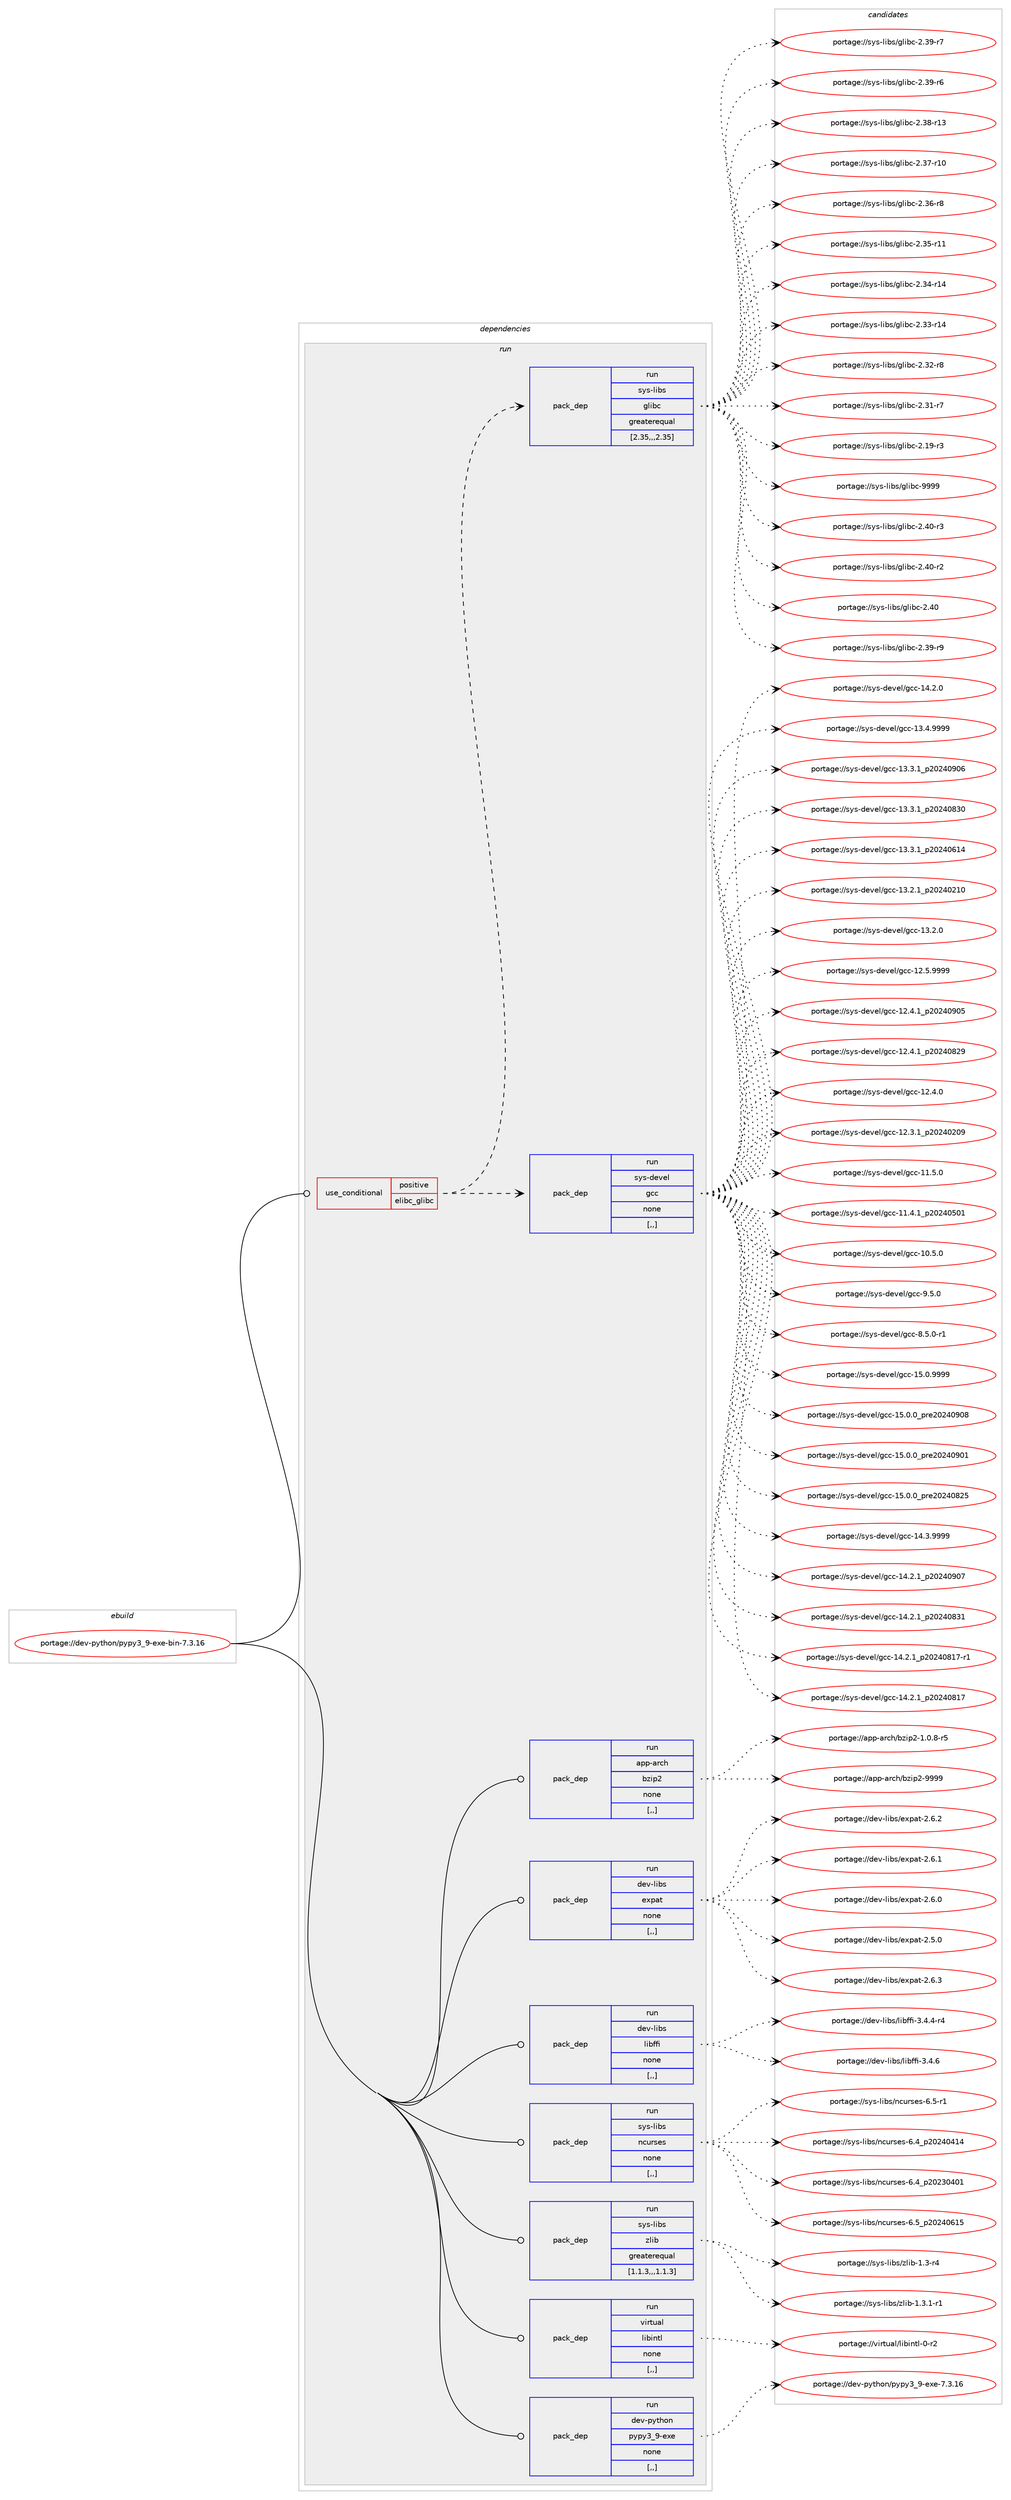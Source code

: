 digraph prolog {

# *************
# Graph options
# *************

newrank=true;
concentrate=true;
compound=true;
graph [rankdir=LR,fontname=Helvetica,fontsize=10,ranksep=1.5];#, ranksep=2.5, nodesep=0.2];
edge  [arrowhead=vee];
node  [fontname=Helvetica,fontsize=10];

# **********
# The ebuild
# **********

subgraph cluster_leftcol {
color=gray;
label=<<i>ebuild</i>>;
id [label="portage://dev-python/pypy3_9-exe-bin-7.3.16", color=red, width=4, href="../dev-python/pypy3_9-exe-bin-7.3.16.svg"];
}

# ****************
# The dependencies
# ****************

subgraph cluster_midcol {
color=gray;
label=<<i>dependencies</i>>;
subgraph cluster_compile {
fillcolor="#eeeeee";
style=filled;
label=<<i>compile</i>>;
}
subgraph cluster_compileandrun {
fillcolor="#eeeeee";
style=filled;
label=<<i>compile and run</i>>;
}
subgraph cluster_run {
fillcolor="#eeeeee";
style=filled;
label=<<i>run</i>>;
subgraph cond168087 {
dependency653167 [label=<<TABLE BORDER="0" CELLBORDER="1" CELLSPACING="0" CELLPADDING="4"><TR><TD ROWSPAN="3" CELLPADDING="10">use_conditional</TD></TR><TR><TD>positive</TD></TR><TR><TD>elibc_glibc</TD></TR></TABLE>>, shape=none, color=red];
subgraph pack480228 {
dependency653168 [label=<<TABLE BORDER="0" CELLBORDER="1" CELLSPACING="0" CELLPADDING="4" WIDTH="220"><TR><TD ROWSPAN="6" CELLPADDING="30">pack_dep</TD></TR><TR><TD WIDTH="110">run</TD></TR><TR><TD>sys-devel</TD></TR><TR><TD>gcc</TD></TR><TR><TD>none</TD></TR><TR><TD>[,,]</TD></TR></TABLE>>, shape=none, color=blue];
}
dependency653167:e -> dependency653168:w [weight=20,style="dashed",arrowhead="vee"];
subgraph pack480229 {
dependency653169 [label=<<TABLE BORDER="0" CELLBORDER="1" CELLSPACING="0" CELLPADDING="4" WIDTH="220"><TR><TD ROWSPAN="6" CELLPADDING="30">pack_dep</TD></TR><TR><TD WIDTH="110">run</TD></TR><TR><TD>sys-libs</TD></TR><TR><TD>glibc</TD></TR><TR><TD>greaterequal</TD></TR><TR><TD>[2.35,,,2.35]</TD></TR></TABLE>>, shape=none, color=blue];
}
dependency653167:e -> dependency653169:w [weight=20,style="dashed",arrowhead="vee"];
}
id:e -> dependency653167:w [weight=20,style="solid",arrowhead="odot"];
subgraph pack480230 {
dependency653170 [label=<<TABLE BORDER="0" CELLBORDER="1" CELLSPACING="0" CELLPADDING="4" WIDTH="220"><TR><TD ROWSPAN="6" CELLPADDING="30">pack_dep</TD></TR><TR><TD WIDTH="110">run</TD></TR><TR><TD>app-arch</TD></TR><TR><TD>bzip2</TD></TR><TR><TD>none</TD></TR><TR><TD>[,,]</TD></TR></TABLE>>, shape=none, color=blue];
}
id:e -> dependency653170:w [weight=20,style="solid",arrowhead="odot"];
subgraph pack480231 {
dependency653171 [label=<<TABLE BORDER="0" CELLBORDER="1" CELLSPACING="0" CELLPADDING="4" WIDTH="220"><TR><TD ROWSPAN="6" CELLPADDING="30">pack_dep</TD></TR><TR><TD WIDTH="110">run</TD></TR><TR><TD>dev-libs</TD></TR><TR><TD>expat</TD></TR><TR><TD>none</TD></TR><TR><TD>[,,]</TD></TR></TABLE>>, shape=none, color=blue];
}
id:e -> dependency653171:w [weight=20,style="solid",arrowhead="odot"];
subgraph pack480232 {
dependency653172 [label=<<TABLE BORDER="0" CELLBORDER="1" CELLSPACING="0" CELLPADDING="4" WIDTH="220"><TR><TD ROWSPAN="6" CELLPADDING="30">pack_dep</TD></TR><TR><TD WIDTH="110">run</TD></TR><TR><TD>dev-libs</TD></TR><TR><TD>libffi</TD></TR><TR><TD>none</TD></TR><TR><TD>[,,]</TD></TR></TABLE>>, shape=none, color=blue];
}
id:e -> dependency653172:w [weight=20,style="solid",arrowhead="odot"];
subgraph pack480233 {
dependency653173 [label=<<TABLE BORDER="0" CELLBORDER="1" CELLSPACING="0" CELLPADDING="4" WIDTH="220"><TR><TD ROWSPAN="6" CELLPADDING="30">pack_dep</TD></TR><TR><TD WIDTH="110">run</TD></TR><TR><TD>sys-libs</TD></TR><TR><TD>ncurses</TD></TR><TR><TD>none</TD></TR><TR><TD>[,,]</TD></TR></TABLE>>, shape=none, color=blue];
}
id:e -> dependency653173:w [weight=20,style="solid",arrowhead="odot"];
subgraph pack480234 {
dependency653174 [label=<<TABLE BORDER="0" CELLBORDER="1" CELLSPACING="0" CELLPADDING="4" WIDTH="220"><TR><TD ROWSPAN="6" CELLPADDING="30">pack_dep</TD></TR><TR><TD WIDTH="110">run</TD></TR><TR><TD>sys-libs</TD></TR><TR><TD>zlib</TD></TR><TR><TD>greaterequal</TD></TR><TR><TD>[1.1.3,,,1.1.3]</TD></TR></TABLE>>, shape=none, color=blue];
}
id:e -> dependency653174:w [weight=20,style="solid",arrowhead="odot"];
subgraph pack480235 {
dependency653175 [label=<<TABLE BORDER="0" CELLBORDER="1" CELLSPACING="0" CELLPADDING="4" WIDTH="220"><TR><TD ROWSPAN="6" CELLPADDING="30">pack_dep</TD></TR><TR><TD WIDTH="110">run</TD></TR><TR><TD>virtual</TD></TR><TR><TD>libintl</TD></TR><TR><TD>none</TD></TR><TR><TD>[,,]</TD></TR></TABLE>>, shape=none, color=blue];
}
id:e -> dependency653175:w [weight=20,style="solid",arrowhead="odot"];
subgraph pack480236 {
dependency653176 [label=<<TABLE BORDER="0" CELLBORDER="1" CELLSPACING="0" CELLPADDING="4" WIDTH="220"><TR><TD ROWSPAN="6" CELLPADDING="30">pack_dep</TD></TR><TR><TD WIDTH="110">run</TD></TR><TR><TD>dev-python</TD></TR><TR><TD>pypy3_9-exe</TD></TR><TR><TD>none</TD></TR><TR><TD>[,,]</TD></TR></TABLE>>, shape=none, color=blue];
}
id:e -> dependency653176:w [weight=20,style="solid",arrowhead="odot"];
}
}

# **************
# The candidates
# **************

subgraph cluster_choices {
rank=same;
color=gray;
label=<<i>candidates</i>>;

subgraph choice480228 {
color=black;
nodesep=1;
choice1151211154510010111810110847103999945495346484657575757 [label="portage://sys-devel/gcc-15.0.9999", color=red, width=4,href="../sys-devel/gcc-15.0.9999.svg"];
choice1151211154510010111810110847103999945495346484648951121141015048505248574856 [label="portage://sys-devel/gcc-15.0.0_pre20240908", color=red, width=4,href="../sys-devel/gcc-15.0.0_pre20240908.svg"];
choice1151211154510010111810110847103999945495346484648951121141015048505248574849 [label="portage://sys-devel/gcc-15.0.0_pre20240901", color=red, width=4,href="../sys-devel/gcc-15.0.0_pre20240901.svg"];
choice1151211154510010111810110847103999945495346484648951121141015048505248565053 [label="portage://sys-devel/gcc-15.0.0_pre20240825", color=red, width=4,href="../sys-devel/gcc-15.0.0_pre20240825.svg"];
choice1151211154510010111810110847103999945495246514657575757 [label="portage://sys-devel/gcc-14.3.9999", color=red, width=4,href="../sys-devel/gcc-14.3.9999.svg"];
choice1151211154510010111810110847103999945495246504649951125048505248574855 [label="portage://sys-devel/gcc-14.2.1_p20240907", color=red, width=4,href="../sys-devel/gcc-14.2.1_p20240907.svg"];
choice1151211154510010111810110847103999945495246504649951125048505248565149 [label="portage://sys-devel/gcc-14.2.1_p20240831", color=red, width=4,href="../sys-devel/gcc-14.2.1_p20240831.svg"];
choice11512111545100101118101108471039999454952465046499511250485052485649554511449 [label="portage://sys-devel/gcc-14.2.1_p20240817-r1", color=red, width=4,href="../sys-devel/gcc-14.2.1_p20240817-r1.svg"];
choice1151211154510010111810110847103999945495246504649951125048505248564955 [label="portage://sys-devel/gcc-14.2.1_p20240817", color=red, width=4,href="../sys-devel/gcc-14.2.1_p20240817.svg"];
choice1151211154510010111810110847103999945495246504648 [label="portage://sys-devel/gcc-14.2.0", color=red, width=4,href="../sys-devel/gcc-14.2.0.svg"];
choice1151211154510010111810110847103999945495146524657575757 [label="portage://sys-devel/gcc-13.4.9999", color=red, width=4,href="../sys-devel/gcc-13.4.9999.svg"];
choice1151211154510010111810110847103999945495146514649951125048505248574854 [label="portage://sys-devel/gcc-13.3.1_p20240906", color=red, width=4,href="../sys-devel/gcc-13.3.1_p20240906.svg"];
choice1151211154510010111810110847103999945495146514649951125048505248565148 [label="portage://sys-devel/gcc-13.3.1_p20240830", color=red, width=4,href="../sys-devel/gcc-13.3.1_p20240830.svg"];
choice1151211154510010111810110847103999945495146514649951125048505248544952 [label="portage://sys-devel/gcc-13.3.1_p20240614", color=red, width=4,href="../sys-devel/gcc-13.3.1_p20240614.svg"];
choice1151211154510010111810110847103999945495146504649951125048505248504948 [label="portage://sys-devel/gcc-13.2.1_p20240210", color=red, width=4,href="../sys-devel/gcc-13.2.1_p20240210.svg"];
choice1151211154510010111810110847103999945495146504648 [label="portage://sys-devel/gcc-13.2.0", color=red, width=4,href="../sys-devel/gcc-13.2.0.svg"];
choice1151211154510010111810110847103999945495046534657575757 [label="portage://sys-devel/gcc-12.5.9999", color=red, width=4,href="../sys-devel/gcc-12.5.9999.svg"];
choice1151211154510010111810110847103999945495046524649951125048505248574853 [label="portage://sys-devel/gcc-12.4.1_p20240905", color=red, width=4,href="../sys-devel/gcc-12.4.1_p20240905.svg"];
choice1151211154510010111810110847103999945495046524649951125048505248565057 [label="portage://sys-devel/gcc-12.4.1_p20240829", color=red, width=4,href="../sys-devel/gcc-12.4.1_p20240829.svg"];
choice1151211154510010111810110847103999945495046524648 [label="portage://sys-devel/gcc-12.4.0", color=red, width=4,href="../sys-devel/gcc-12.4.0.svg"];
choice1151211154510010111810110847103999945495046514649951125048505248504857 [label="portage://sys-devel/gcc-12.3.1_p20240209", color=red, width=4,href="../sys-devel/gcc-12.3.1_p20240209.svg"];
choice1151211154510010111810110847103999945494946534648 [label="portage://sys-devel/gcc-11.5.0", color=red, width=4,href="../sys-devel/gcc-11.5.0.svg"];
choice1151211154510010111810110847103999945494946524649951125048505248534849 [label="portage://sys-devel/gcc-11.4.1_p20240501", color=red, width=4,href="../sys-devel/gcc-11.4.1_p20240501.svg"];
choice1151211154510010111810110847103999945494846534648 [label="portage://sys-devel/gcc-10.5.0", color=red, width=4,href="../sys-devel/gcc-10.5.0.svg"];
choice11512111545100101118101108471039999455746534648 [label="portage://sys-devel/gcc-9.5.0", color=red, width=4,href="../sys-devel/gcc-9.5.0.svg"];
choice115121115451001011181011084710399994556465346484511449 [label="portage://sys-devel/gcc-8.5.0-r1", color=red, width=4,href="../sys-devel/gcc-8.5.0-r1.svg"];
dependency653168:e -> choice1151211154510010111810110847103999945495346484657575757:w [style=dotted,weight="100"];
dependency653168:e -> choice1151211154510010111810110847103999945495346484648951121141015048505248574856:w [style=dotted,weight="100"];
dependency653168:e -> choice1151211154510010111810110847103999945495346484648951121141015048505248574849:w [style=dotted,weight="100"];
dependency653168:e -> choice1151211154510010111810110847103999945495346484648951121141015048505248565053:w [style=dotted,weight="100"];
dependency653168:e -> choice1151211154510010111810110847103999945495246514657575757:w [style=dotted,weight="100"];
dependency653168:e -> choice1151211154510010111810110847103999945495246504649951125048505248574855:w [style=dotted,weight="100"];
dependency653168:e -> choice1151211154510010111810110847103999945495246504649951125048505248565149:w [style=dotted,weight="100"];
dependency653168:e -> choice11512111545100101118101108471039999454952465046499511250485052485649554511449:w [style=dotted,weight="100"];
dependency653168:e -> choice1151211154510010111810110847103999945495246504649951125048505248564955:w [style=dotted,weight="100"];
dependency653168:e -> choice1151211154510010111810110847103999945495246504648:w [style=dotted,weight="100"];
dependency653168:e -> choice1151211154510010111810110847103999945495146524657575757:w [style=dotted,weight="100"];
dependency653168:e -> choice1151211154510010111810110847103999945495146514649951125048505248574854:w [style=dotted,weight="100"];
dependency653168:e -> choice1151211154510010111810110847103999945495146514649951125048505248565148:w [style=dotted,weight="100"];
dependency653168:e -> choice1151211154510010111810110847103999945495146514649951125048505248544952:w [style=dotted,weight="100"];
dependency653168:e -> choice1151211154510010111810110847103999945495146504649951125048505248504948:w [style=dotted,weight="100"];
dependency653168:e -> choice1151211154510010111810110847103999945495146504648:w [style=dotted,weight="100"];
dependency653168:e -> choice1151211154510010111810110847103999945495046534657575757:w [style=dotted,weight="100"];
dependency653168:e -> choice1151211154510010111810110847103999945495046524649951125048505248574853:w [style=dotted,weight="100"];
dependency653168:e -> choice1151211154510010111810110847103999945495046524649951125048505248565057:w [style=dotted,weight="100"];
dependency653168:e -> choice1151211154510010111810110847103999945495046524648:w [style=dotted,weight="100"];
dependency653168:e -> choice1151211154510010111810110847103999945495046514649951125048505248504857:w [style=dotted,weight="100"];
dependency653168:e -> choice1151211154510010111810110847103999945494946534648:w [style=dotted,weight="100"];
dependency653168:e -> choice1151211154510010111810110847103999945494946524649951125048505248534849:w [style=dotted,weight="100"];
dependency653168:e -> choice1151211154510010111810110847103999945494846534648:w [style=dotted,weight="100"];
dependency653168:e -> choice11512111545100101118101108471039999455746534648:w [style=dotted,weight="100"];
dependency653168:e -> choice115121115451001011181011084710399994556465346484511449:w [style=dotted,weight="100"];
}
subgraph choice480229 {
color=black;
nodesep=1;
choice11512111545108105981154710310810598994557575757 [label="portage://sys-libs/glibc-9999", color=red, width=4,href="../sys-libs/glibc-9999.svg"];
choice115121115451081059811547103108105989945504652484511451 [label="portage://sys-libs/glibc-2.40-r3", color=red, width=4,href="../sys-libs/glibc-2.40-r3.svg"];
choice115121115451081059811547103108105989945504652484511450 [label="portage://sys-libs/glibc-2.40-r2", color=red, width=4,href="../sys-libs/glibc-2.40-r2.svg"];
choice11512111545108105981154710310810598994550465248 [label="portage://sys-libs/glibc-2.40", color=red, width=4,href="../sys-libs/glibc-2.40.svg"];
choice115121115451081059811547103108105989945504651574511457 [label="portage://sys-libs/glibc-2.39-r9", color=red, width=4,href="../sys-libs/glibc-2.39-r9.svg"];
choice115121115451081059811547103108105989945504651574511455 [label="portage://sys-libs/glibc-2.39-r7", color=red, width=4,href="../sys-libs/glibc-2.39-r7.svg"];
choice115121115451081059811547103108105989945504651574511454 [label="portage://sys-libs/glibc-2.39-r6", color=red, width=4,href="../sys-libs/glibc-2.39-r6.svg"];
choice11512111545108105981154710310810598994550465156451144951 [label="portage://sys-libs/glibc-2.38-r13", color=red, width=4,href="../sys-libs/glibc-2.38-r13.svg"];
choice11512111545108105981154710310810598994550465155451144948 [label="portage://sys-libs/glibc-2.37-r10", color=red, width=4,href="../sys-libs/glibc-2.37-r10.svg"];
choice115121115451081059811547103108105989945504651544511456 [label="portage://sys-libs/glibc-2.36-r8", color=red, width=4,href="../sys-libs/glibc-2.36-r8.svg"];
choice11512111545108105981154710310810598994550465153451144949 [label="portage://sys-libs/glibc-2.35-r11", color=red, width=4,href="../sys-libs/glibc-2.35-r11.svg"];
choice11512111545108105981154710310810598994550465152451144952 [label="portage://sys-libs/glibc-2.34-r14", color=red, width=4,href="../sys-libs/glibc-2.34-r14.svg"];
choice11512111545108105981154710310810598994550465151451144952 [label="portage://sys-libs/glibc-2.33-r14", color=red, width=4,href="../sys-libs/glibc-2.33-r14.svg"];
choice115121115451081059811547103108105989945504651504511456 [label="portage://sys-libs/glibc-2.32-r8", color=red, width=4,href="../sys-libs/glibc-2.32-r8.svg"];
choice115121115451081059811547103108105989945504651494511455 [label="portage://sys-libs/glibc-2.31-r7", color=red, width=4,href="../sys-libs/glibc-2.31-r7.svg"];
choice115121115451081059811547103108105989945504649574511451 [label="portage://sys-libs/glibc-2.19-r3", color=red, width=4,href="../sys-libs/glibc-2.19-r3.svg"];
dependency653169:e -> choice11512111545108105981154710310810598994557575757:w [style=dotted,weight="100"];
dependency653169:e -> choice115121115451081059811547103108105989945504652484511451:w [style=dotted,weight="100"];
dependency653169:e -> choice115121115451081059811547103108105989945504652484511450:w [style=dotted,weight="100"];
dependency653169:e -> choice11512111545108105981154710310810598994550465248:w [style=dotted,weight="100"];
dependency653169:e -> choice115121115451081059811547103108105989945504651574511457:w [style=dotted,weight="100"];
dependency653169:e -> choice115121115451081059811547103108105989945504651574511455:w [style=dotted,weight="100"];
dependency653169:e -> choice115121115451081059811547103108105989945504651574511454:w [style=dotted,weight="100"];
dependency653169:e -> choice11512111545108105981154710310810598994550465156451144951:w [style=dotted,weight="100"];
dependency653169:e -> choice11512111545108105981154710310810598994550465155451144948:w [style=dotted,weight="100"];
dependency653169:e -> choice115121115451081059811547103108105989945504651544511456:w [style=dotted,weight="100"];
dependency653169:e -> choice11512111545108105981154710310810598994550465153451144949:w [style=dotted,weight="100"];
dependency653169:e -> choice11512111545108105981154710310810598994550465152451144952:w [style=dotted,weight="100"];
dependency653169:e -> choice11512111545108105981154710310810598994550465151451144952:w [style=dotted,weight="100"];
dependency653169:e -> choice115121115451081059811547103108105989945504651504511456:w [style=dotted,weight="100"];
dependency653169:e -> choice115121115451081059811547103108105989945504651494511455:w [style=dotted,weight="100"];
dependency653169:e -> choice115121115451081059811547103108105989945504649574511451:w [style=dotted,weight="100"];
}
subgraph choice480230 {
color=black;
nodesep=1;
choice971121124597114991044798122105112504557575757 [label="portage://app-arch/bzip2-9999", color=red, width=4,href="../app-arch/bzip2-9999.svg"];
choice971121124597114991044798122105112504549464846564511453 [label="portage://app-arch/bzip2-1.0.8-r5", color=red, width=4,href="../app-arch/bzip2-1.0.8-r5.svg"];
dependency653170:e -> choice971121124597114991044798122105112504557575757:w [style=dotted,weight="100"];
dependency653170:e -> choice971121124597114991044798122105112504549464846564511453:w [style=dotted,weight="100"];
}
subgraph choice480231 {
color=black;
nodesep=1;
choice10010111845108105981154710112011297116455046544651 [label="portage://dev-libs/expat-2.6.3", color=red, width=4,href="../dev-libs/expat-2.6.3.svg"];
choice10010111845108105981154710112011297116455046544650 [label="portage://dev-libs/expat-2.6.2", color=red, width=4,href="../dev-libs/expat-2.6.2.svg"];
choice10010111845108105981154710112011297116455046544649 [label="portage://dev-libs/expat-2.6.1", color=red, width=4,href="../dev-libs/expat-2.6.1.svg"];
choice10010111845108105981154710112011297116455046544648 [label="portage://dev-libs/expat-2.6.0", color=red, width=4,href="../dev-libs/expat-2.6.0.svg"];
choice10010111845108105981154710112011297116455046534648 [label="portage://dev-libs/expat-2.5.0", color=red, width=4,href="../dev-libs/expat-2.5.0.svg"];
dependency653171:e -> choice10010111845108105981154710112011297116455046544651:w [style=dotted,weight="100"];
dependency653171:e -> choice10010111845108105981154710112011297116455046544650:w [style=dotted,weight="100"];
dependency653171:e -> choice10010111845108105981154710112011297116455046544649:w [style=dotted,weight="100"];
dependency653171:e -> choice10010111845108105981154710112011297116455046544648:w [style=dotted,weight="100"];
dependency653171:e -> choice10010111845108105981154710112011297116455046534648:w [style=dotted,weight="100"];
}
subgraph choice480232 {
color=black;
nodesep=1;
choice10010111845108105981154710810598102102105455146524654 [label="portage://dev-libs/libffi-3.4.6", color=red, width=4,href="../dev-libs/libffi-3.4.6.svg"];
choice100101118451081059811547108105981021021054551465246524511452 [label="portage://dev-libs/libffi-3.4.4-r4", color=red, width=4,href="../dev-libs/libffi-3.4.4-r4.svg"];
dependency653172:e -> choice10010111845108105981154710810598102102105455146524654:w [style=dotted,weight="100"];
dependency653172:e -> choice100101118451081059811547108105981021021054551465246524511452:w [style=dotted,weight="100"];
}
subgraph choice480233 {
color=black;
nodesep=1;
choice1151211154510810598115471109911711411510111545544653951125048505248544953 [label="portage://sys-libs/ncurses-6.5_p20240615", color=red, width=4,href="../sys-libs/ncurses-6.5_p20240615.svg"];
choice11512111545108105981154711099117114115101115455446534511449 [label="portage://sys-libs/ncurses-6.5-r1", color=red, width=4,href="../sys-libs/ncurses-6.5-r1.svg"];
choice1151211154510810598115471109911711411510111545544652951125048505248524952 [label="portage://sys-libs/ncurses-6.4_p20240414", color=red, width=4,href="../sys-libs/ncurses-6.4_p20240414.svg"];
choice1151211154510810598115471109911711411510111545544652951125048505148524849 [label="portage://sys-libs/ncurses-6.4_p20230401", color=red, width=4,href="../sys-libs/ncurses-6.4_p20230401.svg"];
dependency653173:e -> choice1151211154510810598115471109911711411510111545544653951125048505248544953:w [style=dotted,weight="100"];
dependency653173:e -> choice11512111545108105981154711099117114115101115455446534511449:w [style=dotted,weight="100"];
dependency653173:e -> choice1151211154510810598115471109911711411510111545544652951125048505248524952:w [style=dotted,weight="100"];
dependency653173:e -> choice1151211154510810598115471109911711411510111545544652951125048505148524849:w [style=dotted,weight="100"];
}
subgraph choice480234 {
color=black;
nodesep=1;
choice115121115451081059811547122108105984549465146494511449 [label="portage://sys-libs/zlib-1.3.1-r1", color=red, width=4,href="../sys-libs/zlib-1.3.1-r1.svg"];
choice11512111545108105981154712210810598454946514511452 [label="portage://sys-libs/zlib-1.3-r4", color=red, width=4,href="../sys-libs/zlib-1.3-r4.svg"];
dependency653174:e -> choice115121115451081059811547122108105984549465146494511449:w [style=dotted,weight="100"];
dependency653174:e -> choice11512111545108105981154712210810598454946514511452:w [style=dotted,weight="100"];
}
subgraph choice480235 {
color=black;
nodesep=1;
choice11810511411611797108471081059810511011610845484511450 [label="portage://virtual/libintl-0-r2", color=red, width=4,href="../virtual/libintl-0-r2.svg"];
dependency653175:e -> choice11810511411611797108471081059810511011610845484511450:w [style=dotted,weight="100"];
}
subgraph choice480236 {
color=black;
nodesep=1;
choice10010111845112121116104111110471121211121215195574510112010145554651464954 [label="portage://dev-python/pypy3_9-exe-7.3.16", color=red, width=4,href="../dev-python/pypy3_9-exe-7.3.16.svg"];
dependency653176:e -> choice10010111845112121116104111110471121211121215195574510112010145554651464954:w [style=dotted,weight="100"];
}
}

}
